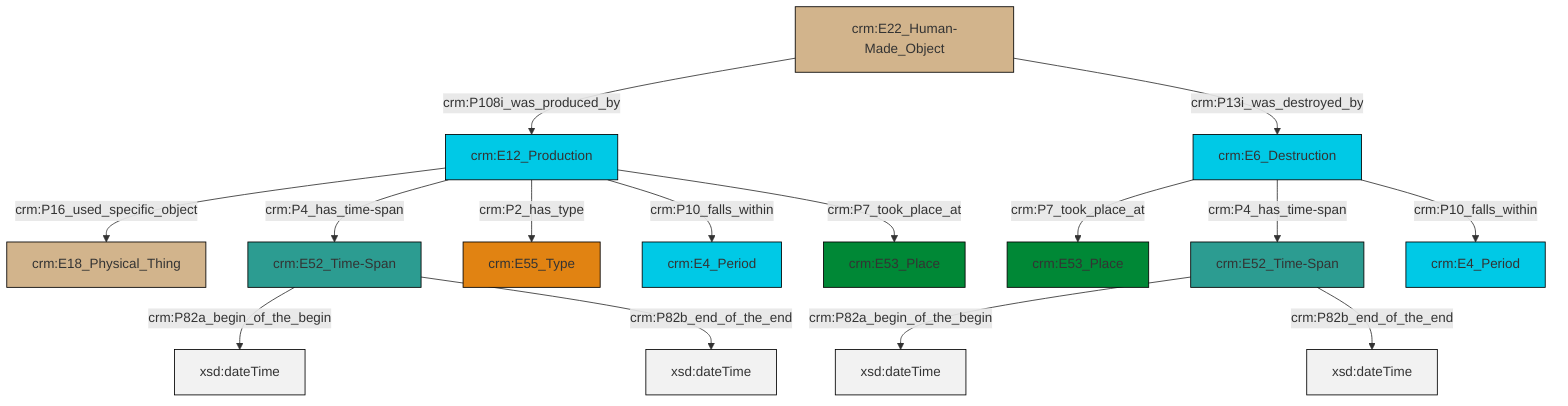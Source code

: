 graph TD
classDef Literal fill:#f2f2f2,stroke:#000000;
classDef CRM_Entity fill:#FFFFFF,stroke:#000000;
classDef Temporal_Entity fill:#00C9E6, stroke:#000000;
classDef Type fill:#E18312, stroke:#000000;
classDef Time-Span fill:#2C9C91, stroke:#000000;
classDef Appellation fill:#FFEB7F, stroke:#000000;
classDef Place fill:#008836, stroke:#000000;
classDef Persistent_Item fill:#B266B2, stroke:#000000;
classDef Conceptual_Object fill:#FFD700, stroke:#000000;
classDef Physical_Thing fill:#D2B48C, stroke:#000000;
classDef Actor fill:#f58aad, stroke:#000000;
classDef PC_Classes fill:#4ce600, stroke:#000000;
classDef Multi fill:#cccccc,stroke:#000000;

0["crm:E6_Destruction"]:::Temporal_Entity -->|crm:P7_took_place_at| 1["crm:E53_Place"]:::Place
2["crm:E22_Human-Made_Object"]:::Physical_Thing -->|crm:P108i_was_produced_by| 3["crm:E12_Production"]:::Temporal_Entity
0["crm:E6_Destruction"]:::Temporal_Entity -->|crm:P4_has_time-span| 4["crm:E52_Time-Span"]:::Time-Span
3["crm:E12_Production"]:::Temporal_Entity -->|crm:P16_used_specific_object| 9["crm:E18_Physical_Thing"]:::Physical_Thing
4["crm:E52_Time-Span"]:::Time-Span -->|crm:P82a_begin_of_the_begin| 10[xsd:dateTime]:::Literal
0["crm:E6_Destruction"]:::Temporal_Entity -->|crm:P10_falls_within| 5["crm:E4_Period"]:::Temporal_Entity
3["crm:E12_Production"]:::Temporal_Entity -->|crm:P4_has_time-span| 12["crm:E52_Time-Span"]:::Time-Span
3["crm:E12_Production"]:::Temporal_Entity -->|crm:P2_has_type| 16["crm:E55_Type"]:::Type
4["crm:E52_Time-Span"]:::Time-Span -->|crm:P82b_end_of_the_end| 19[xsd:dateTime]:::Literal
3["crm:E12_Production"]:::Temporal_Entity -->|crm:P10_falls_within| 17["crm:E4_Period"]:::Temporal_Entity
3["crm:E12_Production"]:::Temporal_Entity -->|crm:P7_took_place_at| 7["crm:E53_Place"]:::Place
12["crm:E52_Time-Span"]:::Time-Span -->|crm:P82a_begin_of_the_begin| 22[xsd:dateTime]:::Literal
12["crm:E52_Time-Span"]:::Time-Span -->|crm:P82b_end_of_the_end| 24[xsd:dateTime]:::Literal
2["crm:E22_Human-Made_Object"]:::Physical_Thing -->|crm:P13i_was_destroyed_by| 0["crm:E6_Destruction"]:::Temporal_Entity